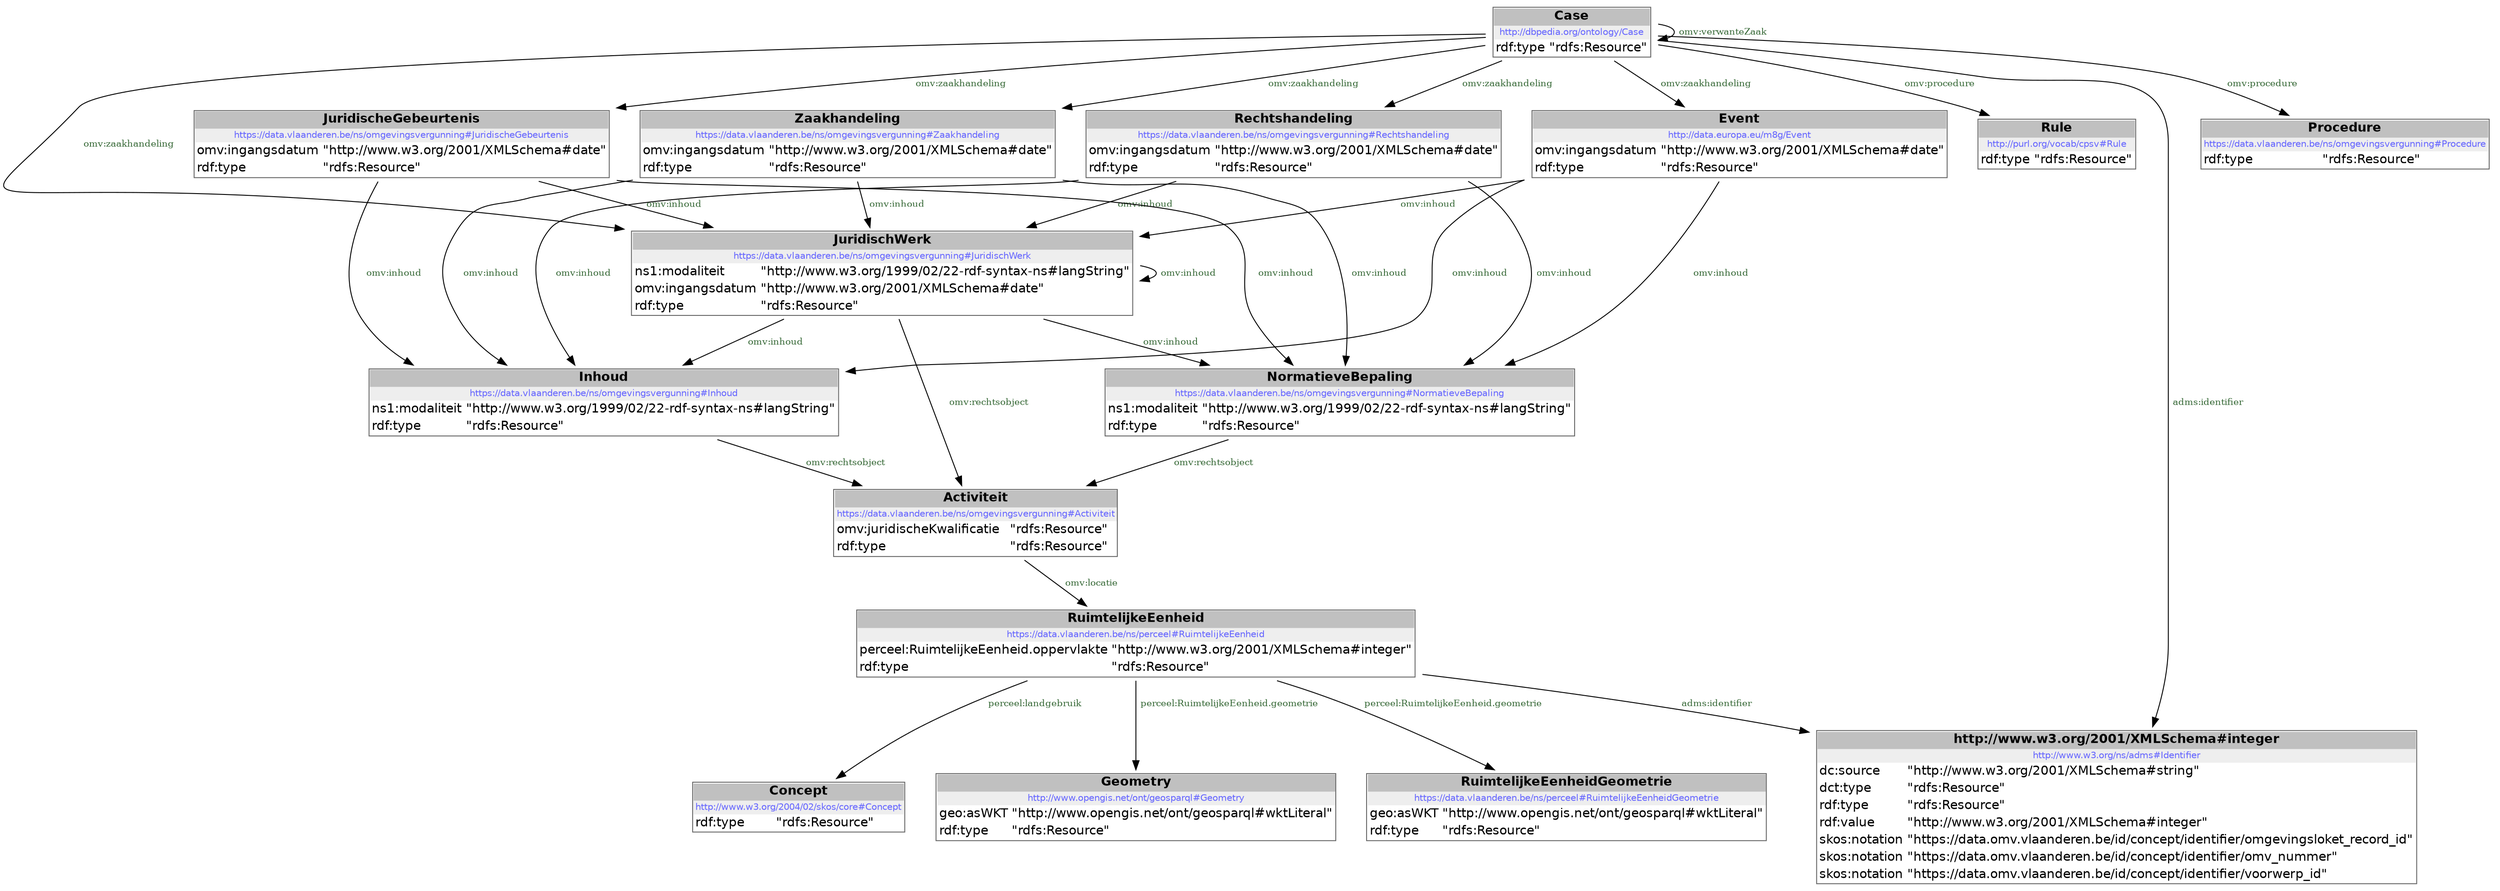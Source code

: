 digraph { 
 node [ fontname="DejaVu Sans" ] ; 
	node0 -> node1 [ color=BLACK, label=< <font point-size='10' color='#336633'>omv:zaakhandeling</font> > ] ;
	node3 -> node2 [ color=BLACK, label=< <font point-size='10' color='#336633'>omv:inhoud</font> > ] ;
	node0 -> node5 [ color=BLACK, label=< <font point-size='10' color='#336633'>omv:zaakhandeling</font> > ] ;
	node3 -> node1 [ color=BLACK, label=< <font point-size='10' color='#336633'>omv:inhoud</font> > ] ;
	node0 -> node6 [ color=BLACK, label=< <font point-size='10' color='#336633'>adms:identifier</font> > ] ;
	node4 -> node7 [ color=BLACK, label=< <font point-size='10' color='#336633'>omv:rechtsobject</font> > ] ;
	node5 -> node4 [ color=BLACK, label=< <font point-size='10' color='#336633'>omv:inhoud</font> > ] ;
	node10 -> node4 [ color=BLACK, label=< <font point-size='10' color='#336633'>omv:inhoud</font> > ] ;
	node3 -> node4 [ color=BLACK, label=< <font point-size='10' color='#336633'>omv:inhoud</font> > ] ;
	node0 -> node11 [ color=BLACK, label=< <font point-size='10' color='#336633'>omv:procedure</font> > ] ;
	node0 -> node12 [ color=BLACK, label=< <font point-size='10' color='#336633'>omv:zaakhandeling</font> > ] ;
	node0 -> node10 [ color=BLACK, label=< <font point-size='10' color='#336633'>omv:zaakhandeling</font> > ] ;
	node0 -> node0 [ color=BLACK, label=< <font point-size='10' color='#336633'>omv:verwanteZaak</font> > ] ;
	node12 -> node2 [ color=BLACK, label=< <font point-size='10' color='#336633'>omv:inhoud</font> > ] ;
	node2 -> node7 [ color=BLACK, label=< <font point-size='10' color='#336633'>omv:rechtsobject</font> > ] ;
	node0 -> node3 [ color=BLACK, label=< <font point-size='10' color='#336633'>omv:zaakhandeling</font> > ] ;
	node1 -> node2 [ color=BLACK, label=< <font point-size='10' color='#336633'>omv:inhoud</font> > ] ;
	node1 -> node7 [ color=BLACK, label=< <font point-size='10' color='#336633'>omv:rechtsobject</font> > ] ;
	node12 -> node4 [ color=BLACK, label=< <font point-size='10' color='#336633'>omv:inhoud</font> > ] ;
	node5 -> node1 [ color=BLACK, label=< <font point-size='10' color='#336633'>omv:inhoud</font> > ] ;
	node10 -> node1 [ color=BLACK, label=< <font point-size='10' color='#336633'>omv:inhoud</font> > ] ;
	node1 -> node4 [ color=BLACK, label=< <font point-size='10' color='#336633'>omv:inhoud</font> > ] ;
	node7 -> node9 [ color=BLACK, label=< <font point-size='10' color='#336633'>omv:locatie</font> > ] ;
	node9 -> node14 [ color=BLACK, label=< <font point-size='10' color='#336633'>perceel:RuimtelijkeEenheid.geometrie</font> > ] ;
	node9 -> node6 [ color=BLACK, label=< <font point-size='10' color='#336633'>adms:identifier</font> > ] ;
	node12 -> node1 [ color=BLACK, label=< <font point-size='10' color='#336633'>omv:inhoud</font> > ] ;
	node0 -> node13 [ color=BLACK, label=< <font point-size='10' color='#336633'>omv:procedure</font> > ] ;
	node9 -> node8 [ color=BLACK, label=< <font point-size='10' color='#336633'>perceel:RuimtelijkeEenheid.geometrie</font> > ] ;
	node5 -> node2 [ color=BLACK, label=< <font point-size='10' color='#336633'>omv:inhoud</font> > ] ;
	node9 -> node15 [ color=BLACK, label=< <font point-size='10' color='#336633'>perceel:landgebruik</font> > ] ;
	node1 -> node1 [ color=BLACK, label=< <font point-size='10' color='#336633'>omv:inhoud</font> > ] ;
	node10 -> node2 [ color=BLACK, label=< <font point-size='10' color='#336633'>omv:inhoud</font> > ] ;
# http://dbpedia.org/ontology/Case node0
node0 [ shape=none, color=black label=< <table color='#666666' cellborder='0' cellspacing='0' border='1'><tr><td colspan='2' bgcolor='grey'><B>Case</B></td></tr><tr><td href='http://dbpedia.org/ontology/Case' bgcolor='#eeeeee' colspan='2'><font point-size='10' color='#6666ff'>http://dbpedia.org/ontology/Case</font></td></tr><tr><td align='left'>rdf:type</td><td align='left'>&quot;rdfs:Resource&quot;</td></tr></table> > ] 
# https://data.vlaanderen.be/ns/omgevingsvergunning#JuridischWerk node1
node1 [ shape=none, color=black label=< <table color='#666666' cellborder='0' cellspacing='0' border='1'><tr><td colspan='2' bgcolor='grey'><B>JuridischWerk</B></td></tr><tr><td href='https://data.vlaanderen.be/ns/omgevingsvergunning#JuridischWerk' bgcolor='#eeeeee' colspan='2'><font point-size='10' color='#6666ff'>https://data.vlaanderen.be/ns/omgevingsvergunning#JuridischWerk</font></td></tr><tr><td align='left'>ns1:modaliteit</td><td align='left'>&quot;http://www.w3.org/1999/02/22-rdf-syntax-ns#langString&quot;</td></tr><tr><td align='left'>omv:ingangsdatum</td><td align='left'>&quot;http://www.w3.org/2001/XMLSchema#date&quot;</td></tr><tr><td align='left'>rdf:type</td><td align='left'>&quot;rdfs:Resource&quot;</td></tr></table> > ] 
# https://data.vlaanderen.be/ns/omgevingsvergunning#NormatieveBepaling node2
node2 [ shape=none, color=black label=< <table color='#666666' cellborder='0' cellspacing='0' border='1'><tr><td colspan='2' bgcolor='grey'><B>NormatieveBepaling</B></td></tr><tr><td href='https://data.vlaanderen.be/ns/omgevingsvergunning#NormatieveBepaling' bgcolor='#eeeeee' colspan='2'><font point-size='10' color='#6666ff'>https://data.vlaanderen.be/ns/omgevingsvergunning#NormatieveBepaling</font></td></tr><tr><td align='left'>ns1:modaliteit</td><td align='left'>&quot;http://www.w3.org/1999/02/22-rdf-syntax-ns#langString&quot;</td></tr><tr><td align='left'>rdf:type</td><td align='left'>&quot;rdfs:Resource&quot;</td></tr></table> > ] 
# http://data.europa.eu/m8g/Event node3
node3 [ shape=none, color=black label=< <table color='#666666' cellborder='0' cellspacing='0' border='1'><tr><td colspan='2' bgcolor='grey'><B>Event</B></td></tr><tr><td href='http://data.europa.eu/m8g/Event' bgcolor='#eeeeee' colspan='2'><font point-size='10' color='#6666ff'>http://data.europa.eu/m8g/Event</font></td></tr><tr><td align='left'>omv:ingangsdatum</td><td align='left'>&quot;http://www.w3.org/2001/XMLSchema#date&quot;</td></tr><tr><td align='left'>rdf:type</td><td align='left'>&quot;rdfs:Resource&quot;</td></tr></table> > ] 
# https://data.vlaanderen.be/ns/omgevingsvergunning#Inhoud node4
node4 [ shape=none, color=black label=< <table color='#666666' cellborder='0' cellspacing='0' border='1'><tr><td colspan='2' bgcolor='grey'><B>Inhoud</B></td></tr><tr><td href='https://data.vlaanderen.be/ns/omgevingsvergunning#Inhoud' bgcolor='#eeeeee' colspan='2'><font point-size='10' color='#6666ff'>https://data.vlaanderen.be/ns/omgevingsvergunning#Inhoud</font></td></tr><tr><td align='left'>ns1:modaliteit</td><td align='left'>&quot;http://www.w3.org/1999/02/22-rdf-syntax-ns#langString&quot;</td></tr><tr><td align='left'>rdf:type</td><td align='left'>&quot;rdfs:Resource&quot;</td></tr></table> > ] 
# https://data.vlaanderen.be/ns/omgevingsvergunning#Zaakhandeling node5
node5 [ shape=none, color=black label=< <table color='#666666' cellborder='0' cellspacing='0' border='1'><tr><td colspan='2' bgcolor='grey'><B>Zaakhandeling</B></td></tr><tr><td href='https://data.vlaanderen.be/ns/omgevingsvergunning#Zaakhandeling' bgcolor='#eeeeee' colspan='2'><font point-size='10' color='#6666ff'>https://data.vlaanderen.be/ns/omgevingsvergunning#Zaakhandeling</font></td></tr><tr><td align='left'>omv:ingangsdatum</td><td align='left'>&quot;http://www.w3.org/2001/XMLSchema#date&quot;</td></tr><tr><td align='left'>rdf:type</td><td align='left'>&quot;rdfs:Resource&quot;</td></tr></table> > ] 
# http://www.w3.org/ns/adms#Identifier node6
node6 [ shape=none, color=black label=< <table color='#666666' cellborder='0' cellspacing='0' border='1'><tr><td colspan='2' bgcolor='grey'><B>http://www.w3.org/2001/XMLSchema#integer</B></td></tr><tr><td href='http://www.w3.org/ns/adms#Identifier' bgcolor='#eeeeee' colspan='2'><font point-size='10' color='#6666ff'>http://www.w3.org/ns/adms#Identifier</font></td></tr><tr><td align='left'>dc:source</td><td align='left'>&quot;http://www.w3.org/2001/XMLSchema#string&quot;</td></tr><tr><td align='left'>dct:type</td><td align='left'>&quot;rdfs:Resource&quot;</td></tr><tr><td align='left'>rdf:type</td><td align='left'>&quot;rdfs:Resource&quot;</td></tr><tr><td align='left'>rdf:value</td><td align='left'>&quot;http://www.w3.org/2001/XMLSchema#integer&quot;</td></tr><tr><td align='left'>skos:notation</td><td align='left'>&quot;https://data.omv.vlaanderen.be/id/concept/identifier/omgevingsloket_record_id&quot;</td></tr><tr><td align='left'>skos:notation</td><td align='left'>&quot;https://data.omv.vlaanderen.be/id/concept/identifier/omv_nummer&quot;</td></tr><tr><td align='left'>skos:notation</td><td align='left'>&quot;https://data.omv.vlaanderen.be/id/concept/identifier/voorwerp_id&quot;</td></tr></table> > ] 
# https://data.vlaanderen.be/ns/omgevingsvergunning#Activiteit node7
node7 [ shape=none, color=black label=< <table color='#666666' cellborder='0' cellspacing='0' border='1'><tr><td colspan='2' bgcolor='grey'><B>Activiteit</B></td></tr><tr><td href='https://data.vlaanderen.be/ns/omgevingsvergunning#Activiteit' bgcolor='#eeeeee' colspan='2'><font point-size='10' color='#6666ff'>https://data.vlaanderen.be/ns/omgevingsvergunning#Activiteit</font></td></tr><tr><td align='left'>omv:juridischeKwalificatie</td><td align='left'>&quot;rdfs:Resource&quot;</td></tr><tr><td align='left'>rdf:type</td><td align='left'>&quot;rdfs:Resource&quot;</td></tr></table> > ] 
# https://data.vlaanderen.be/ns/perceel#RuimtelijkeEenheidGeometrie node8
node8 [ shape=none, color=black label=< <table color='#666666' cellborder='0' cellspacing='0' border='1'><tr><td colspan='2' bgcolor='grey'><B>RuimtelijkeEenheidGeometrie</B></td></tr><tr><td href='https://data.vlaanderen.be/ns/perceel#RuimtelijkeEenheidGeometrie' bgcolor='#eeeeee' colspan='2'><font point-size='10' color='#6666ff'>https://data.vlaanderen.be/ns/perceel#RuimtelijkeEenheidGeometrie</font></td></tr><tr><td align='left'>geo:asWKT</td><td align='left'>&quot;http://www.opengis.net/ont/geosparql#wktLiteral&quot;</td></tr><tr><td align='left'>rdf:type</td><td align='left'>&quot;rdfs:Resource&quot;</td></tr></table> > ] 
# https://data.vlaanderen.be/ns/perceel#RuimtelijkeEenheid node9
node9 [ shape=none, color=black label=< <table color='#666666' cellborder='0' cellspacing='0' border='1'><tr><td colspan='2' bgcolor='grey'><B>RuimtelijkeEenheid</B></td></tr><tr><td href='https://data.vlaanderen.be/ns/perceel#RuimtelijkeEenheid' bgcolor='#eeeeee' colspan='2'><font point-size='10' color='#6666ff'>https://data.vlaanderen.be/ns/perceel#RuimtelijkeEenheid</font></td></tr><tr><td align='left'>perceel:RuimtelijkeEenheid.oppervlakte</td><td align='left'>&quot;http://www.w3.org/2001/XMLSchema#integer&quot;</td></tr><tr><td align='left'>rdf:type</td><td align='left'>&quot;rdfs:Resource&quot;</td></tr></table> > ] 
# https://data.vlaanderen.be/ns/omgevingsvergunning#Rechtshandeling node10
node10 [ shape=none, color=black label=< <table color='#666666' cellborder='0' cellspacing='0' border='1'><tr><td colspan='2' bgcolor='grey'><B>Rechtshandeling</B></td></tr><tr><td href='https://data.vlaanderen.be/ns/omgevingsvergunning#Rechtshandeling' bgcolor='#eeeeee' colspan='2'><font point-size='10' color='#6666ff'>https://data.vlaanderen.be/ns/omgevingsvergunning#Rechtshandeling</font></td></tr><tr><td align='left'>omv:ingangsdatum</td><td align='left'>&quot;http://www.w3.org/2001/XMLSchema#date&quot;</td></tr><tr><td align='left'>rdf:type</td><td align='left'>&quot;rdfs:Resource&quot;</td></tr></table> > ] 
# http://purl.org/vocab/cpsv#Rule node11
node11 [ shape=none, color=black label=< <table color='#666666' cellborder='0' cellspacing='0' border='1'><tr><td colspan='2' bgcolor='grey'><B>Rule</B></td></tr><tr><td href='http://purl.org/vocab/cpsv#Rule' bgcolor='#eeeeee' colspan='2'><font point-size='10' color='#6666ff'>http://purl.org/vocab/cpsv#Rule</font></td></tr><tr><td align='left'>rdf:type</td><td align='left'>&quot;rdfs:Resource&quot;</td></tr></table> > ] 
# https://data.vlaanderen.be/ns/omgevingsvergunning#JuridischeGebeurtenis node12
node12 [ shape=none, color=black label=< <table color='#666666' cellborder='0' cellspacing='0' border='1'><tr><td colspan='2' bgcolor='grey'><B>JuridischeGebeurtenis</B></td></tr><tr><td href='https://data.vlaanderen.be/ns/omgevingsvergunning#JuridischeGebeurtenis' bgcolor='#eeeeee' colspan='2'><font point-size='10' color='#6666ff'>https://data.vlaanderen.be/ns/omgevingsvergunning#JuridischeGebeurtenis</font></td></tr><tr><td align='left'>omv:ingangsdatum</td><td align='left'>&quot;http://www.w3.org/2001/XMLSchema#date&quot;</td></tr><tr><td align='left'>rdf:type</td><td align='left'>&quot;rdfs:Resource&quot;</td></tr></table> > ] 
# https://data.vlaanderen.be/ns/omgevingsvergunning#Procedure node13
node13 [ shape=none, color=black label=< <table color='#666666' cellborder='0' cellspacing='0' border='1'><tr><td colspan='2' bgcolor='grey'><B>Procedure</B></td></tr><tr><td href='https://data.vlaanderen.be/ns/omgevingsvergunning#Procedure' bgcolor='#eeeeee' colspan='2'><font point-size='10' color='#6666ff'>https://data.vlaanderen.be/ns/omgevingsvergunning#Procedure</font></td></tr><tr><td align='left'>rdf:type</td><td align='left'>&quot;rdfs:Resource&quot;</td></tr></table> > ] 
# http://www.opengis.net/ont/geosparql#Geometry node14
node14 [ shape=none, color=black label=< <table color='#666666' cellborder='0' cellspacing='0' border='1'><tr><td colspan='2' bgcolor='grey'><B>Geometry</B></td></tr><tr><td href='http://www.opengis.net/ont/geosparql#Geometry' bgcolor='#eeeeee' colspan='2'><font point-size='10' color='#6666ff'>http://www.opengis.net/ont/geosparql#Geometry</font></td></tr><tr><td align='left'>geo:asWKT</td><td align='left'>&quot;http://www.opengis.net/ont/geosparql#wktLiteral&quot;</td></tr><tr><td align='left'>rdf:type</td><td align='left'>&quot;rdfs:Resource&quot;</td></tr></table> > ] 
# http://www.w3.org/2004/02/skos/core#Concept node15
node15 [ shape=none, color=black label=< <table color='#666666' cellborder='0' cellspacing='0' border='1'><tr><td colspan='2' bgcolor='grey'><B>Concept</B></td></tr><tr><td href='http://www.w3.org/2004/02/skos/core#Concept' bgcolor='#eeeeee' colspan='2'><font point-size='10' color='#6666ff'>http://www.w3.org/2004/02/skos/core#Concept</font></td></tr><tr><td align='left'>rdf:type</td><td align='left'>&quot;rdfs:Resource&quot;</td></tr></table> > ] 
}
